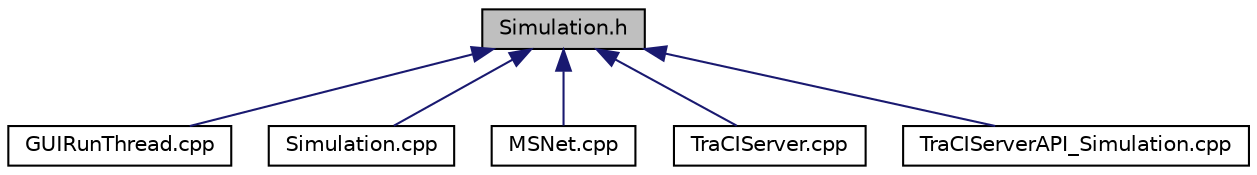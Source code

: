 digraph "Simulation.h"
{
  edge [fontname="Helvetica",fontsize="10",labelfontname="Helvetica",labelfontsize="10"];
  node [fontname="Helvetica",fontsize="10",shape=record];
  Node7 [label="Simulation.h",height=0.2,width=0.4,color="black", fillcolor="grey75", style="filled", fontcolor="black"];
  Node7 -> Node8 [dir="back",color="midnightblue",fontsize="10",style="solid",fontname="Helvetica"];
  Node8 [label="GUIRunThread.cpp",height=0.2,width=0.4,color="black", fillcolor="white", style="filled",URL="$dc/dd9/_g_u_i_run_thread_8cpp.html"];
  Node7 -> Node9 [dir="back",color="midnightblue",fontsize="10",style="solid",fontname="Helvetica"];
  Node9 [label="Simulation.cpp",height=0.2,width=0.4,color="black", fillcolor="white", style="filled",URL="$db/d98/_simulation_8cpp.html"];
  Node7 -> Node10 [dir="back",color="midnightblue",fontsize="10",style="solid",fontname="Helvetica"];
  Node10 [label="MSNet.cpp",height=0.2,width=0.4,color="black", fillcolor="white", style="filled",URL="$d2/d23/_m_s_net_8cpp.html"];
  Node7 -> Node11 [dir="back",color="midnightblue",fontsize="10",style="solid",fontname="Helvetica"];
  Node11 [label="TraCIServer.cpp",height=0.2,width=0.4,color="black", fillcolor="white", style="filled",URL="$d0/d7d/_tra_c_i_server_8cpp.html"];
  Node7 -> Node12 [dir="back",color="midnightblue",fontsize="10",style="solid",fontname="Helvetica"];
  Node12 [label="TraCIServerAPI_Simulation.cpp",height=0.2,width=0.4,color="black", fillcolor="white", style="filled",URL="$dd/d0a/_tra_c_i_server_a_p_i___simulation_8cpp.html"];
}
